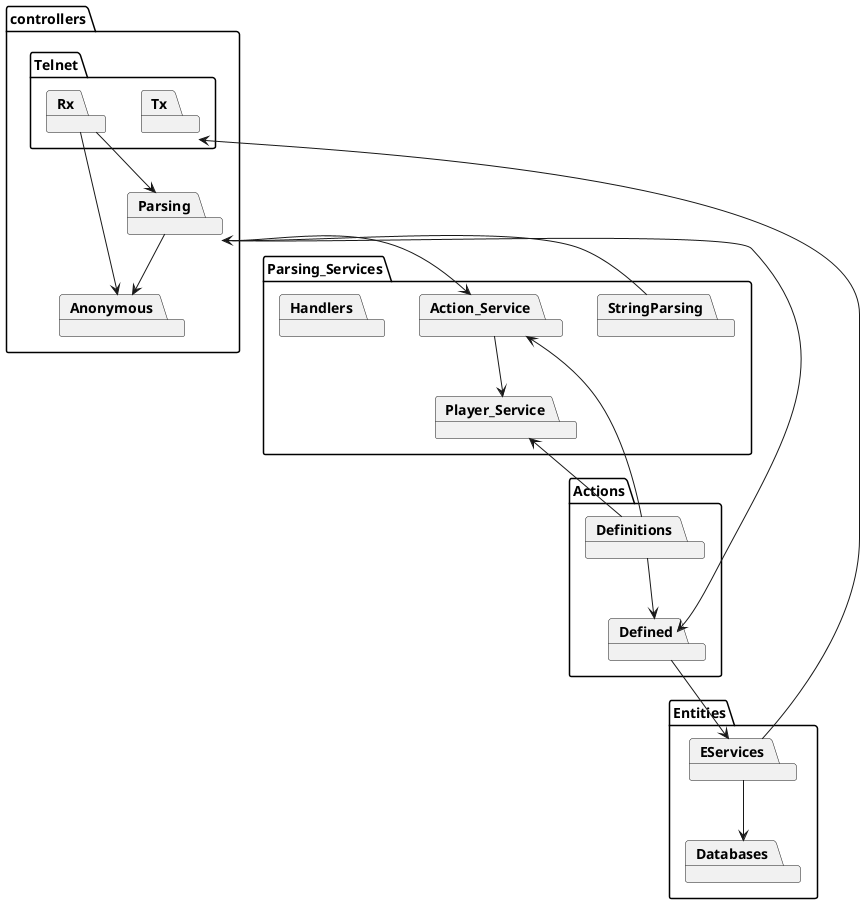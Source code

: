 @startuml
package controllers {
    package Telnet {
        package Tx 
        package Rx 
    }
    package Parsing  
    package Anonymous
}
package Parsing_Services {
    package StringParsing
    package Action_Service
    package Player_Service
    package Handlers
}
package Actions {
    package Defined
    package Definitions
}
package Entities {
    package EServices 
    package Databases 
}

Rx --> Parsing
Rx --> Anonymous
Parsing --> Action_Service
Parsing <-- StringParsing
Parsing --> Anonymous
Parsing --> Defined
Action_Service --> Player_Service
Action_Service <-- Definitions
Player_Service <-- Definitions
Tx <-- EServices
Defined --> EServices
Definitions --> Defined
EServices --> Databases
@enduml